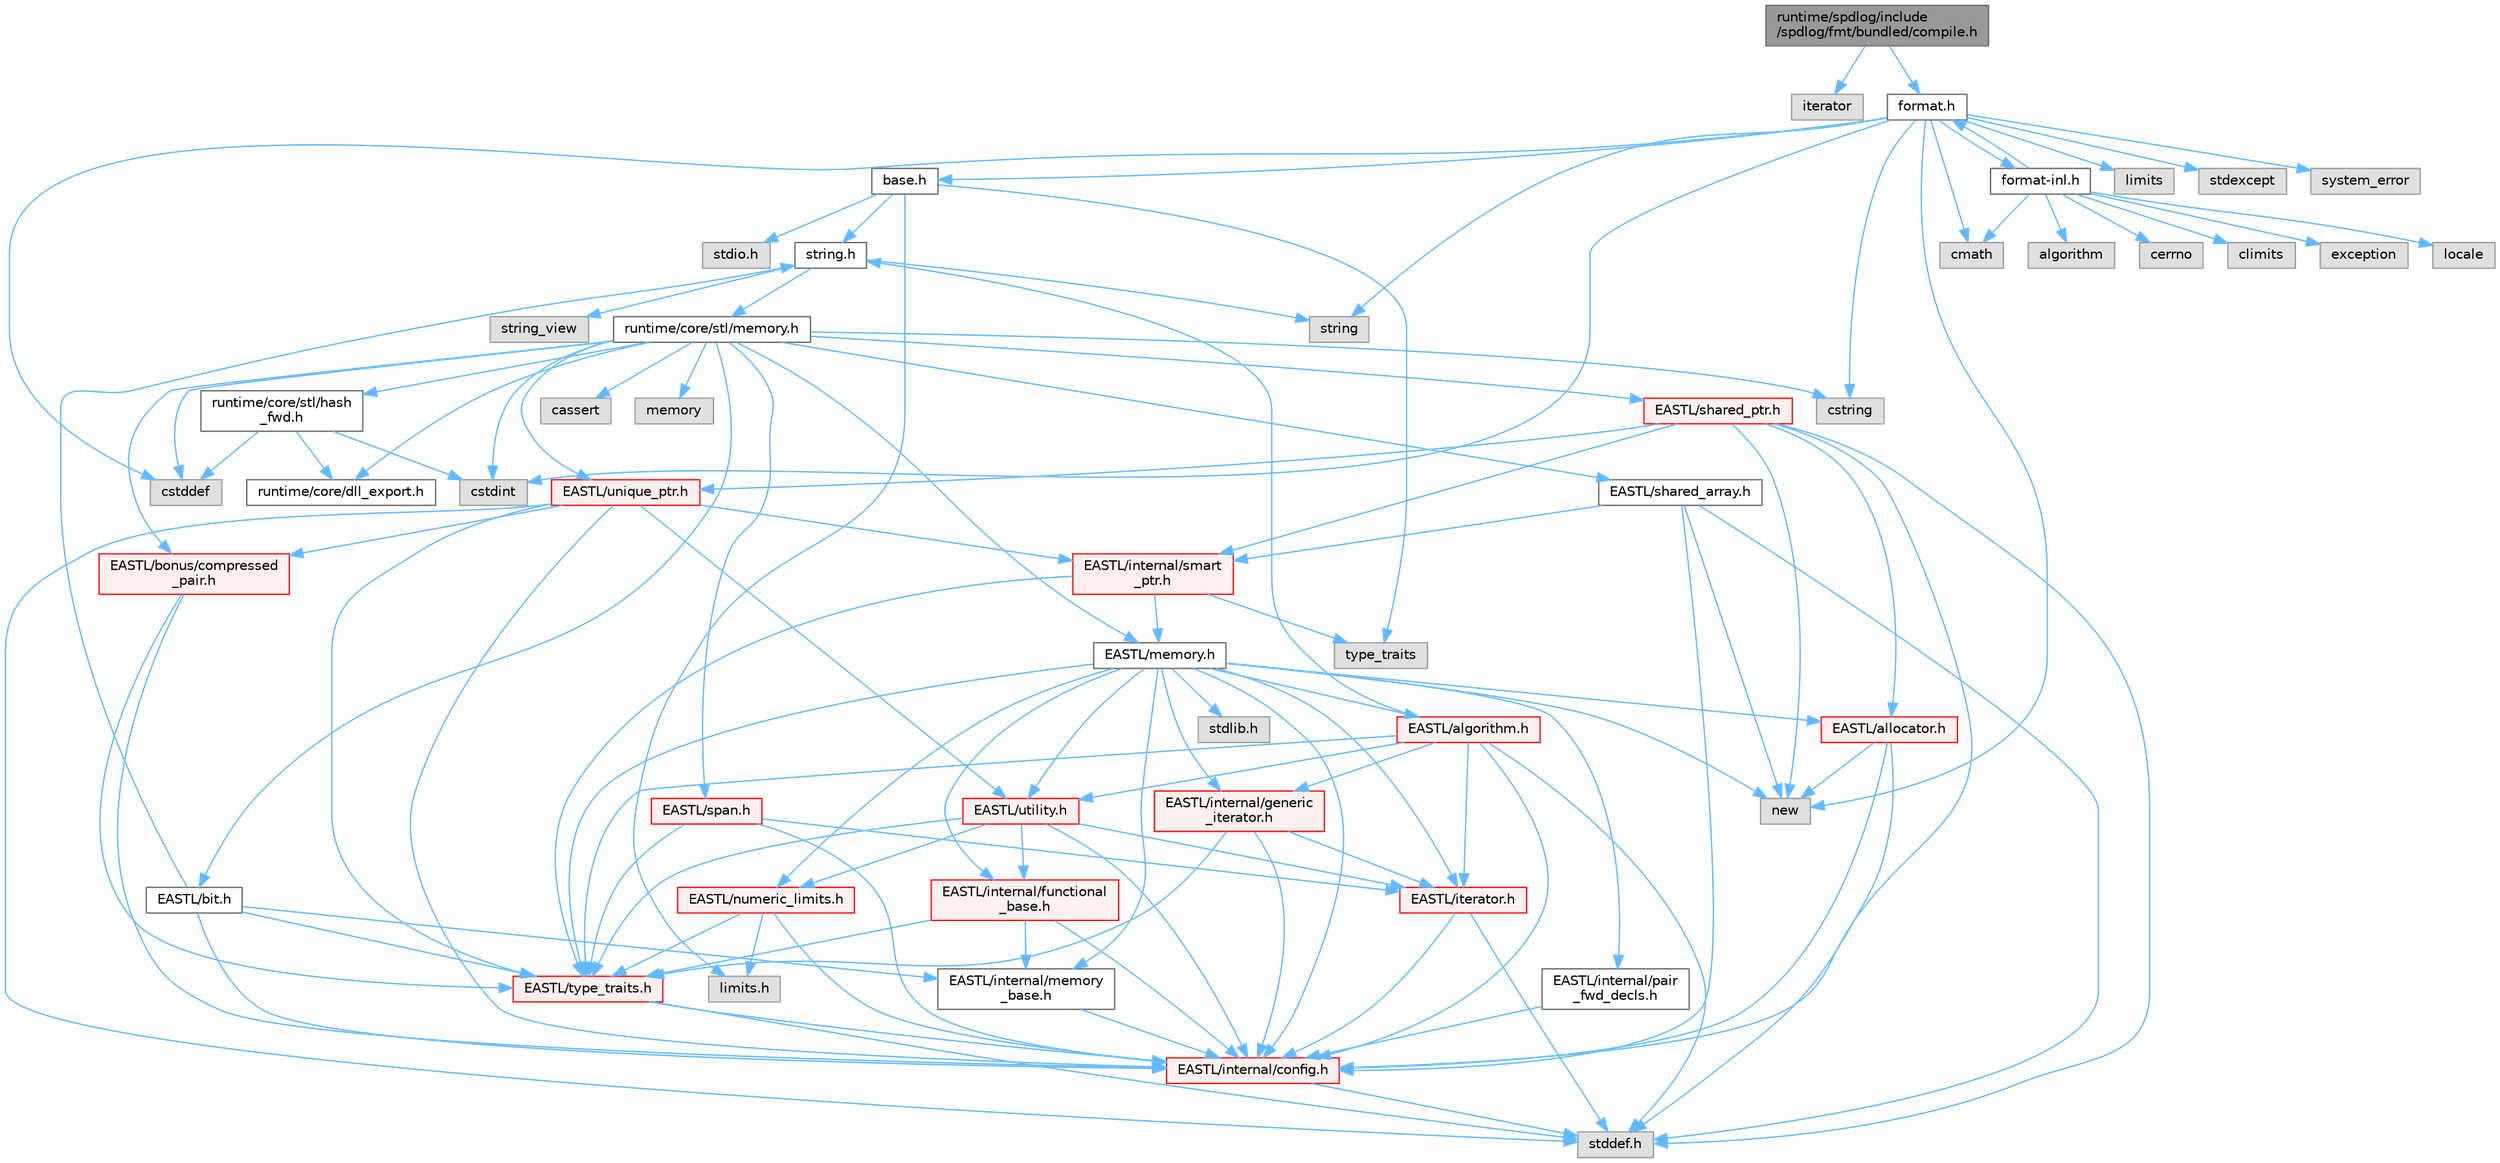 digraph "runtime/spdlog/include/spdlog/fmt/bundled/compile.h"
{
 // LATEX_PDF_SIZE
  bgcolor="transparent";
  edge [fontname=Helvetica,fontsize=10,labelfontname=Helvetica,labelfontsize=10];
  node [fontname=Helvetica,fontsize=10,shape=box,height=0.2,width=0.4];
  Node1 [id="Node000001",label="runtime/spdlog/include\l/spdlog/fmt/bundled/compile.h",height=0.2,width=0.4,color="gray40", fillcolor="grey60", style="filled", fontcolor="black",tooltip=" "];
  Node1 -> Node2 [id="edge117_Node000001_Node000002",color="steelblue1",style="solid",tooltip=" "];
  Node2 [id="Node000002",label="iterator",height=0.2,width=0.4,color="grey60", fillcolor="#E0E0E0", style="filled",tooltip=" "];
  Node1 -> Node3 [id="edge118_Node000001_Node000003",color="steelblue1",style="solid",tooltip=" "];
  Node3 [id="Node000003",label="format.h",height=0.2,width=0.4,color="grey40", fillcolor="white", style="filled",URL="$spdlog_2include_2spdlog_2fmt_2bundled_2format_8h.html",tooltip=" "];
  Node3 -> Node4 [id="edge119_Node000003_Node000004",color="steelblue1",style="solid",tooltip=" "];
  Node4 [id="Node000004",label="base.h",height=0.2,width=0.4,color="grey40", fillcolor="white", style="filled",URL="$base_8h.html",tooltip=" "];
  Node4 -> Node5 [id="edge120_Node000004_Node000005",color="steelblue1",style="solid",tooltip=" "];
  Node5 [id="Node000005",label="limits.h",height=0.2,width=0.4,color="grey60", fillcolor="#E0E0E0", style="filled",tooltip=" "];
  Node4 -> Node6 [id="edge121_Node000004_Node000006",color="steelblue1",style="solid",tooltip=" "];
  Node6 [id="Node000006",label="stdio.h",height=0.2,width=0.4,color="grey60", fillcolor="#E0E0E0", style="filled",tooltip=" "];
  Node4 -> Node7 [id="edge122_Node000004_Node000007",color="steelblue1",style="solid",tooltip=" "];
  Node7 [id="Node000007",label="string.h",height=0.2,width=0.4,color="grey40", fillcolor="white", style="filled",URL="$string_8h.html",tooltip=" "];
  Node7 -> Node8 [id="edge123_Node000007_Node000008",color="steelblue1",style="solid",tooltip=" "];
  Node8 [id="Node000008",label="string",height=0.2,width=0.4,color="grey60", fillcolor="#E0E0E0", style="filled",tooltip=" "];
  Node7 -> Node9 [id="edge124_Node000007_Node000009",color="steelblue1",style="solid",tooltip=" "];
  Node9 [id="Node000009",label="string_view",height=0.2,width=0.4,color="grey60", fillcolor="#E0E0E0", style="filled",tooltip=" "];
  Node7 -> Node10 [id="edge125_Node000007_Node000010",color="steelblue1",style="solid",tooltip=" "];
  Node10 [id="Node000010",label="runtime/core/stl/memory.h",height=0.2,width=0.4,color="grey40", fillcolor="white", style="filled",URL="$core_2stl_2memory_8h.html",tooltip=" "];
  Node10 -> Node11 [id="edge126_Node000010_Node000011",color="steelblue1",style="solid",tooltip=" "];
  Node11 [id="Node000011",label="cstddef",height=0.2,width=0.4,color="grey60", fillcolor="#E0E0E0", style="filled",tooltip=" "];
  Node10 -> Node12 [id="edge127_Node000010_Node000012",color="steelblue1",style="solid",tooltip=" "];
  Node12 [id="Node000012",label="cstdint",height=0.2,width=0.4,color="grey60", fillcolor="#E0E0E0", style="filled",tooltip=" "];
  Node10 -> Node13 [id="edge128_Node000010_Node000013",color="steelblue1",style="solid",tooltip=" "];
  Node13 [id="Node000013",label="cassert",height=0.2,width=0.4,color="grey60", fillcolor="#E0E0E0", style="filled",tooltip=" "];
  Node10 -> Node14 [id="edge129_Node000010_Node000014",color="steelblue1",style="solid",tooltip=" "];
  Node14 [id="Node000014",label="memory",height=0.2,width=0.4,color="grey60", fillcolor="#E0E0E0", style="filled",tooltip=" "];
  Node10 -> Node15 [id="edge130_Node000010_Node000015",color="steelblue1",style="solid",tooltip=" "];
  Node15 [id="Node000015",label="cstring",height=0.2,width=0.4,color="grey60", fillcolor="#E0E0E0", style="filled",tooltip=" "];
  Node10 -> Node16 [id="edge131_Node000010_Node000016",color="steelblue1",style="solid",tooltip=" "];
  Node16 [id="Node000016",label="EASTL/bit.h",height=0.2,width=0.4,color="grey40", fillcolor="white", style="filled",URL="$bit_8h.html",tooltip=" "];
  Node16 -> Node17 [id="edge132_Node000016_Node000017",color="steelblue1",style="solid",tooltip=" "];
  Node17 [id="Node000017",label="EASTL/internal/config.h",height=0.2,width=0.4,color="red", fillcolor="#FFF0F0", style="filled",URL="$config_8h.html",tooltip=" "];
  Node17 -> Node25 [id="edge133_Node000017_Node000025",color="steelblue1",style="solid",tooltip=" "];
  Node25 [id="Node000025",label="stddef.h",height=0.2,width=0.4,color="grey60", fillcolor="#E0E0E0", style="filled",tooltip=" "];
  Node16 -> Node26 [id="edge134_Node000016_Node000026",color="steelblue1",style="solid",tooltip=" "];
  Node26 [id="Node000026",label="EASTL/internal/memory\l_base.h",height=0.2,width=0.4,color="grey40", fillcolor="white", style="filled",URL="$memory__base_8h.html",tooltip=" "];
  Node26 -> Node17 [id="edge135_Node000026_Node000017",color="steelblue1",style="solid",tooltip=" "];
  Node16 -> Node27 [id="edge136_Node000016_Node000027",color="steelblue1",style="solid",tooltip=" "];
  Node27 [id="Node000027",label="EASTL/type_traits.h",height=0.2,width=0.4,color="red", fillcolor="#FFF0F0", style="filled",URL="$_e_a_s_t_l_2include_2_e_a_s_t_l_2type__traits_8h.html",tooltip=" "];
  Node27 -> Node17 [id="edge137_Node000027_Node000017",color="steelblue1",style="solid",tooltip=" "];
  Node27 -> Node25 [id="edge138_Node000027_Node000025",color="steelblue1",style="solid",tooltip=" "];
  Node16 -> Node7 [id="edge139_Node000016_Node000007",color="steelblue1",style="solid",tooltip=" "];
  Node10 -> Node36 [id="edge140_Node000010_Node000036",color="steelblue1",style="solid",tooltip=" "];
  Node36 [id="Node000036",label="EASTL/memory.h",height=0.2,width=0.4,color="grey40", fillcolor="white", style="filled",URL="$_e_a_s_t_l_2include_2_e_a_s_t_l_2memory_8h.html",tooltip=" "];
  Node36 -> Node17 [id="edge141_Node000036_Node000017",color="steelblue1",style="solid",tooltip=" "];
  Node36 -> Node26 [id="edge142_Node000036_Node000026",color="steelblue1",style="solid",tooltip=" "];
  Node36 -> Node37 [id="edge143_Node000036_Node000037",color="steelblue1",style="solid",tooltip=" "];
  Node37 [id="Node000037",label="EASTL/internal/generic\l_iterator.h",height=0.2,width=0.4,color="red", fillcolor="#FFF0F0", style="filled",URL="$generic__iterator_8h.html",tooltip=" "];
  Node37 -> Node17 [id="edge144_Node000037_Node000017",color="steelblue1",style="solid",tooltip=" "];
  Node37 -> Node38 [id="edge145_Node000037_Node000038",color="steelblue1",style="solid",tooltip=" "];
  Node38 [id="Node000038",label="EASTL/iterator.h",height=0.2,width=0.4,color="red", fillcolor="#FFF0F0", style="filled",URL="$_e_a_s_t_l_2include_2_e_a_s_t_l_2iterator_8h.html",tooltip=" "];
  Node38 -> Node17 [id="edge146_Node000038_Node000017",color="steelblue1",style="solid",tooltip=" "];
  Node38 -> Node25 [id="edge147_Node000038_Node000025",color="steelblue1",style="solid",tooltip=" "];
  Node37 -> Node27 [id="edge148_Node000037_Node000027",color="steelblue1",style="solid",tooltip=" "];
  Node36 -> Node41 [id="edge149_Node000036_Node000041",color="steelblue1",style="solid",tooltip=" "];
  Node41 [id="Node000041",label="EASTL/internal/pair\l_fwd_decls.h",height=0.2,width=0.4,color="grey40", fillcolor="white", style="filled",URL="$pair__fwd__decls_8h.html",tooltip=" "];
  Node41 -> Node17 [id="edge150_Node000041_Node000017",color="steelblue1",style="solid",tooltip=" "];
  Node36 -> Node42 [id="edge151_Node000036_Node000042",color="steelblue1",style="solid",tooltip=" "];
  Node42 [id="Node000042",label="EASTL/internal/functional\l_base.h",height=0.2,width=0.4,color="red", fillcolor="#FFF0F0", style="filled",URL="$functional__base_8h.html",tooltip=" "];
  Node42 -> Node17 [id="edge152_Node000042_Node000017",color="steelblue1",style="solid",tooltip=" "];
  Node42 -> Node26 [id="edge153_Node000042_Node000026",color="steelblue1",style="solid",tooltip=" "];
  Node42 -> Node27 [id="edge154_Node000042_Node000027",color="steelblue1",style="solid",tooltip=" "];
  Node36 -> Node43 [id="edge155_Node000036_Node000043",color="steelblue1",style="solid",tooltip=" "];
  Node43 [id="Node000043",label="EASTL/algorithm.h",height=0.2,width=0.4,color="red", fillcolor="#FFF0F0", style="filled",URL="$_e_a_s_t_l_2include_2_e_a_s_t_l_2algorithm_8h.html",tooltip=" "];
  Node43 -> Node17 [id="edge156_Node000043_Node000017",color="steelblue1",style="solid",tooltip=" "];
  Node43 -> Node27 [id="edge157_Node000043_Node000027",color="steelblue1",style="solid",tooltip=" "];
  Node43 -> Node38 [id="edge158_Node000043_Node000038",color="steelblue1",style="solid",tooltip=" "];
  Node43 -> Node53 [id="edge159_Node000043_Node000053",color="steelblue1",style="solid",tooltip=" "];
  Node53 [id="Node000053",label="EASTL/utility.h",height=0.2,width=0.4,color="red", fillcolor="#FFF0F0", style="filled",URL="$_e_a_s_t_l_2include_2_e_a_s_t_l_2utility_8h.html",tooltip=" "];
  Node53 -> Node17 [id="edge160_Node000053_Node000017",color="steelblue1",style="solid",tooltip=" "];
  Node53 -> Node27 [id="edge161_Node000053_Node000027",color="steelblue1",style="solid",tooltip=" "];
  Node53 -> Node38 [id="edge162_Node000053_Node000038",color="steelblue1",style="solid",tooltip=" "];
  Node53 -> Node54 [id="edge163_Node000053_Node000054",color="steelblue1",style="solid",tooltip=" "];
  Node54 [id="Node000054",label="EASTL/numeric_limits.h",height=0.2,width=0.4,color="red", fillcolor="#FFF0F0", style="filled",URL="$numeric__limits_8h.html",tooltip=" "];
  Node54 -> Node17 [id="edge164_Node000054_Node000017",color="steelblue1",style="solid",tooltip=" "];
  Node54 -> Node27 [id="edge165_Node000054_Node000027",color="steelblue1",style="solid",tooltip=" "];
  Node54 -> Node5 [id="edge166_Node000054_Node000005",color="steelblue1",style="solid",tooltip=" "];
  Node53 -> Node42 [id="edge167_Node000053_Node000042",color="steelblue1",style="solid",tooltip=" "];
  Node43 -> Node37 [id="edge168_Node000043_Node000037",color="steelblue1",style="solid",tooltip=" "];
  Node43 -> Node25 [id="edge169_Node000043_Node000025",color="steelblue1",style="solid",tooltip=" "];
  Node43 -> Node7 [id="edge170_Node000043_Node000007",color="steelblue1",style="solid",tooltip=" "];
  Node36 -> Node27 [id="edge171_Node000036_Node000027",color="steelblue1",style="solid",tooltip=" "];
  Node36 -> Node50 [id="edge172_Node000036_Node000050",color="steelblue1",style="solid",tooltip=" "];
  Node50 [id="Node000050",label="EASTL/allocator.h",height=0.2,width=0.4,color="red", fillcolor="#FFF0F0", style="filled",URL="$allocator_8h.html",tooltip=" "];
  Node50 -> Node17 [id="edge173_Node000050_Node000017",color="steelblue1",style="solid",tooltip=" "];
  Node50 -> Node25 [id="edge174_Node000050_Node000025",color="steelblue1",style="solid",tooltip=" "];
  Node50 -> Node51 [id="edge175_Node000050_Node000051",color="steelblue1",style="solid",tooltip=" "];
  Node51 [id="Node000051",label="new",height=0.2,width=0.4,color="grey60", fillcolor="#E0E0E0", style="filled",tooltip=" "];
  Node36 -> Node38 [id="edge176_Node000036_Node000038",color="steelblue1",style="solid",tooltip=" "];
  Node36 -> Node53 [id="edge177_Node000036_Node000053",color="steelblue1",style="solid",tooltip=" "];
  Node36 -> Node54 [id="edge178_Node000036_Node000054",color="steelblue1",style="solid",tooltip=" "];
  Node36 -> Node63 [id="edge179_Node000036_Node000063",color="steelblue1",style="solid",tooltip=" "];
  Node63 [id="Node000063",label="stdlib.h",height=0.2,width=0.4,color="grey60", fillcolor="#E0E0E0", style="filled",tooltip=" "];
  Node36 -> Node51 [id="edge180_Node000036_Node000051",color="steelblue1",style="solid",tooltip=" "];
  Node10 -> Node64 [id="edge181_Node000010_Node000064",color="steelblue1",style="solid",tooltip=" "];
  Node64 [id="Node000064",label="EASTL/shared_array.h",height=0.2,width=0.4,color="grey40", fillcolor="white", style="filled",URL="$shared__array_8h.html",tooltip=" "];
  Node64 -> Node17 [id="edge182_Node000064_Node000017",color="steelblue1",style="solid",tooltip=" "];
  Node64 -> Node65 [id="edge183_Node000064_Node000065",color="steelblue1",style="solid",tooltip=" "];
  Node65 [id="Node000065",label="EASTL/internal/smart\l_ptr.h",height=0.2,width=0.4,color="red", fillcolor="#FFF0F0", style="filled",URL="$smart__ptr_8h.html",tooltip=" "];
  Node65 -> Node66 [id="edge184_Node000065_Node000066",color="steelblue1",style="solid",tooltip=" "];
  Node66 [id="Node000066",label="type_traits",height=0.2,width=0.4,color="grey60", fillcolor="#E0E0E0", style="filled",tooltip=" "];
  Node65 -> Node36 [id="edge185_Node000065_Node000036",color="steelblue1",style="solid",tooltip=" "];
  Node65 -> Node27 [id="edge186_Node000065_Node000027",color="steelblue1",style="solid",tooltip=" "];
  Node64 -> Node51 [id="edge187_Node000064_Node000051",color="steelblue1",style="solid",tooltip=" "];
  Node64 -> Node25 [id="edge188_Node000064_Node000025",color="steelblue1",style="solid",tooltip=" "];
  Node10 -> Node67 [id="edge189_Node000010_Node000067",color="steelblue1",style="solid",tooltip=" "];
  Node67 [id="Node000067",label="EASTL/unique_ptr.h",height=0.2,width=0.4,color="red", fillcolor="#FFF0F0", style="filled",URL="$unique__ptr_8h.html",tooltip=" "];
  Node67 -> Node68 [id="edge190_Node000067_Node000068",color="steelblue1",style="solid",tooltip=" "];
  Node68 [id="Node000068",label="EASTL/bonus/compressed\l_pair.h",height=0.2,width=0.4,color="red", fillcolor="#FFF0F0", style="filled",URL="$compressed__pair_8h.html",tooltip=" "];
  Node68 -> Node17 [id="edge191_Node000068_Node000017",color="steelblue1",style="solid",tooltip=" "];
  Node68 -> Node27 [id="edge192_Node000068_Node000027",color="steelblue1",style="solid",tooltip=" "];
  Node67 -> Node17 [id="edge193_Node000067_Node000017",color="steelblue1",style="solid",tooltip=" "];
  Node67 -> Node65 [id="edge194_Node000067_Node000065",color="steelblue1",style="solid",tooltip=" "];
  Node67 -> Node27 [id="edge195_Node000067_Node000027",color="steelblue1",style="solid",tooltip=" "];
  Node67 -> Node53 [id="edge196_Node000067_Node000053",color="steelblue1",style="solid",tooltip=" "];
  Node67 -> Node25 [id="edge197_Node000067_Node000025",color="steelblue1",style="solid",tooltip=" "];
  Node10 -> Node70 [id="edge198_Node000010_Node000070",color="steelblue1",style="solid",tooltip=" "];
  Node70 [id="Node000070",label="EASTL/shared_ptr.h",height=0.2,width=0.4,color="red", fillcolor="#FFF0F0", style="filled",URL="$shared__ptr_8h.html",tooltip=" "];
  Node70 -> Node17 [id="edge199_Node000070_Node000017",color="steelblue1",style="solid",tooltip=" "];
  Node70 -> Node65 [id="edge200_Node000070_Node000065",color="steelblue1",style="solid",tooltip=" "];
  Node70 -> Node67 [id="edge201_Node000070_Node000067",color="steelblue1",style="solid",tooltip=" "];
  Node70 -> Node50 [id="edge202_Node000070_Node000050",color="steelblue1",style="solid",tooltip=" "];
  Node70 -> Node51 [id="edge203_Node000070_Node000051",color="steelblue1",style="solid",tooltip=" "];
  Node70 -> Node25 [id="edge204_Node000070_Node000025",color="steelblue1",style="solid",tooltip=" "];
  Node10 -> Node150 [id="edge205_Node000010_Node000150",color="steelblue1",style="solid",tooltip=" "];
  Node150 [id="Node000150",label="EASTL/span.h",height=0.2,width=0.4,color="red", fillcolor="#FFF0F0", style="filled",URL="$span_8h.html",tooltip=" "];
  Node150 -> Node17 [id="edge206_Node000150_Node000017",color="steelblue1",style="solid",tooltip=" "];
  Node150 -> Node27 [id="edge207_Node000150_Node000027",color="steelblue1",style="solid",tooltip=" "];
  Node150 -> Node38 [id="edge208_Node000150_Node000038",color="steelblue1",style="solid",tooltip=" "];
  Node10 -> Node68 [id="edge209_Node000010_Node000068",color="steelblue1",style="solid",tooltip=" "];
  Node10 -> Node153 [id="edge210_Node000010_Node000153",color="steelblue1",style="solid",tooltip=" "];
  Node153 [id="Node000153",label="runtime/core/dll_export.h",height=0.2,width=0.4,color="grey40", fillcolor="white", style="filled",URL="$dll__export_8h.html",tooltip=" "];
  Node10 -> Node154 [id="edge211_Node000010_Node000154",color="steelblue1",style="solid",tooltip=" "];
  Node154 [id="Node000154",label="runtime/core/stl/hash\l_fwd.h",height=0.2,width=0.4,color="grey40", fillcolor="white", style="filled",URL="$hash__fwd_8h.html",tooltip=" "];
  Node154 -> Node11 [id="edge212_Node000154_Node000011",color="steelblue1",style="solid",tooltip=" "];
  Node154 -> Node12 [id="edge213_Node000154_Node000012",color="steelblue1",style="solid",tooltip=" "];
  Node154 -> Node153 [id="edge214_Node000154_Node000153",color="steelblue1",style="solid",tooltip=" "];
  Node4 -> Node66 [id="edge215_Node000004_Node000066",color="steelblue1",style="solid",tooltip=" "];
  Node3 -> Node155 [id="edge216_Node000003_Node000155",color="steelblue1",style="solid",tooltip=" "];
  Node155 [id="Node000155",label="cmath",height=0.2,width=0.4,color="grey60", fillcolor="#E0E0E0", style="filled",tooltip=" "];
  Node3 -> Node11 [id="edge217_Node000003_Node000011",color="steelblue1",style="solid",tooltip=" "];
  Node3 -> Node12 [id="edge218_Node000003_Node000012",color="steelblue1",style="solid",tooltip=" "];
  Node3 -> Node15 [id="edge219_Node000003_Node000015",color="steelblue1",style="solid",tooltip=" "];
  Node3 -> Node156 [id="edge220_Node000003_Node000156",color="steelblue1",style="solid",tooltip=" "];
  Node156 [id="Node000156",label="limits",height=0.2,width=0.4,color="grey60", fillcolor="#E0E0E0", style="filled",tooltip=" "];
  Node3 -> Node51 [id="edge221_Node000003_Node000051",color="steelblue1",style="solid",tooltip=" "];
  Node3 -> Node157 [id="edge222_Node000003_Node000157",color="steelblue1",style="solid",tooltip=" "];
  Node157 [id="Node000157",label="stdexcept",height=0.2,width=0.4,color="grey60", fillcolor="#E0E0E0", style="filled",tooltip=" "];
  Node3 -> Node8 [id="edge223_Node000003_Node000008",color="steelblue1",style="solid",tooltip=" "];
  Node3 -> Node158 [id="edge224_Node000003_Node000158",color="steelblue1",style="solid",tooltip=" "];
  Node158 [id="Node000158",label="system_error",height=0.2,width=0.4,color="grey60", fillcolor="#E0E0E0", style="filled",tooltip=" "];
  Node3 -> Node159 [id="edge225_Node000003_Node000159",color="steelblue1",style="solid",tooltip=" "];
  Node159 [id="Node000159",label="format-inl.h",height=0.2,width=0.4,color="grey40", fillcolor="white", style="filled",URL="$format-inl_8h.html",tooltip=" "];
  Node159 -> Node160 [id="edge226_Node000159_Node000160",color="steelblue1",style="solid",tooltip=" "];
  Node160 [id="Node000160",label="algorithm",height=0.2,width=0.4,color="grey60", fillcolor="#E0E0E0", style="filled",tooltip=" "];
  Node159 -> Node161 [id="edge227_Node000159_Node000161",color="steelblue1",style="solid",tooltip=" "];
  Node161 [id="Node000161",label="cerrno",height=0.2,width=0.4,color="grey60", fillcolor="#E0E0E0", style="filled",tooltip=" "];
  Node159 -> Node162 [id="edge228_Node000159_Node000162",color="steelblue1",style="solid",tooltip=" "];
  Node162 [id="Node000162",label="climits",height=0.2,width=0.4,color="grey60", fillcolor="#E0E0E0", style="filled",tooltip=" "];
  Node159 -> Node155 [id="edge229_Node000159_Node000155",color="steelblue1",style="solid",tooltip=" "];
  Node159 -> Node163 [id="edge230_Node000159_Node000163",color="steelblue1",style="solid",tooltip=" "];
  Node163 [id="Node000163",label="exception",height=0.2,width=0.4,color="grey60", fillcolor="#E0E0E0", style="filled",tooltip=" "];
  Node159 -> Node3 [id="edge231_Node000159_Node000003",color="steelblue1",style="solid",tooltip=" "];
  Node159 -> Node164 [id="edge232_Node000159_Node000164",color="steelblue1",style="solid",tooltip=" "];
  Node164 [id="Node000164",label="locale",height=0.2,width=0.4,color="grey60", fillcolor="#E0E0E0", style="filled",tooltip=" "];
}
